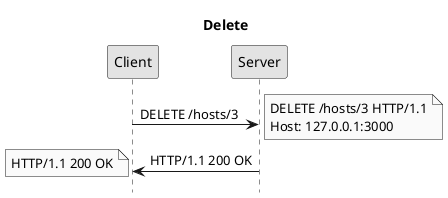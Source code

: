 @startuml
title Delete
hide footbox
skinparam monochrome true

Client -> Server: DELETE /hosts/3
note right: DELETE /hosts/3 HTTP/1.1\nHost: 127.0.0.1:3000
Server -> Client: HTTP/1.1 200 OK
note left: HTTP/1.1 200 OK
@enduml
